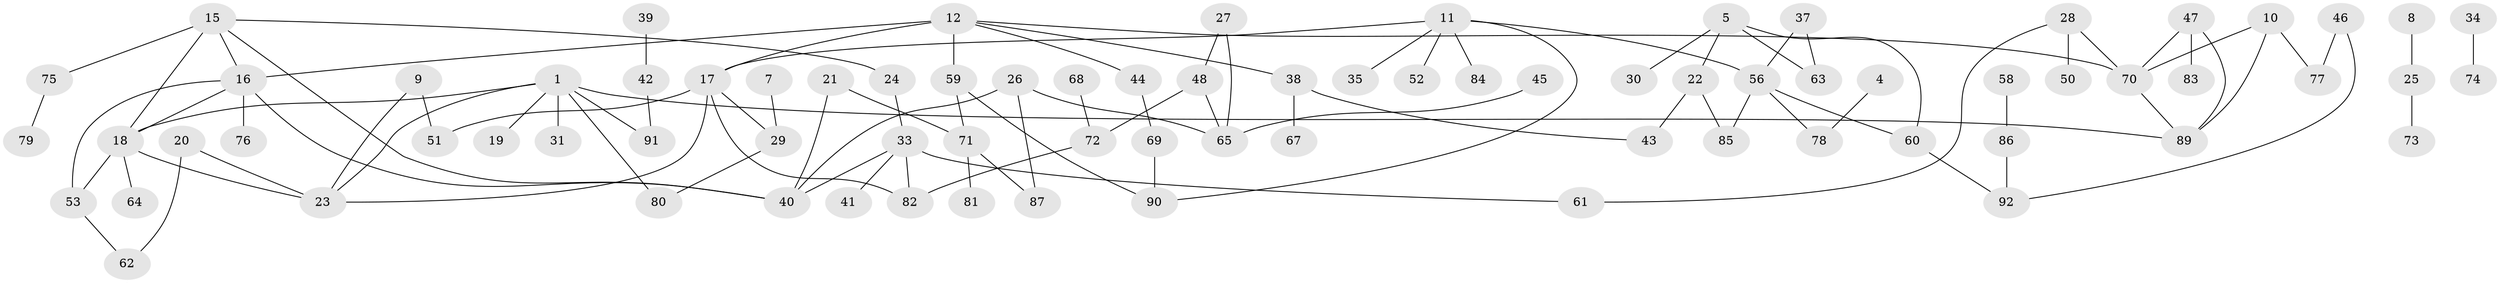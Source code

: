 // original degree distribution, {3: 0.21705426356589147, 1: 0.2868217054263566, 5: 0.06201550387596899, 0: 0.07751937984496124, 2: 0.2713178294573643, 4: 0.07751937984496124, 7: 0.007751937984496124}
// Generated by graph-tools (version 1.1) at 2025/48/03/04/25 22:48:10]
// undirected, 79 vertices, 100 edges
graph export_dot {
  node [color=gray90,style=filled];
  1;
  4;
  5;
  7;
  8;
  9;
  10;
  11;
  12;
  15;
  16;
  17;
  18;
  19;
  20;
  21;
  22;
  23;
  24;
  25;
  26;
  27;
  28;
  29;
  30;
  31;
  33;
  34;
  35;
  37;
  38;
  39;
  40;
  41;
  42;
  43;
  44;
  45;
  46;
  47;
  48;
  50;
  51;
  52;
  53;
  56;
  58;
  59;
  60;
  61;
  62;
  63;
  64;
  65;
  67;
  68;
  69;
  70;
  71;
  72;
  73;
  74;
  75;
  76;
  77;
  78;
  79;
  80;
  81;
  82;
  83;
  84;
  85;
  86;
  87;
  89;
  90;
  91;
  92;
  1 -- 18 [weight=1.0];
  1 -- 19 [weight=1.0];
  1 -- 23 [weight=1.0];
  1 -- 31 [weight=1.0];
  1 -- 80 [weight=1.0];
  1 -- 89 [weight=1.0];
  1 -- 91 [weight=1.0];
  4 -- 78 [weight=1.0];
  5 -- 22 [weight=1.0];
  5 -- 30 [weight=1.0];
  5 -- 60 [weight=1.0];
  5 -- 63 [weight=1.0];
  7 -- 29 [weight=1.0];
  8 -- 25 [weight=1.0];
  9 -- 23 [weight=1.0];
  9 -- 51 [weight=1.0];
  10 -- 70 [weight=1.0];
  10 -- 77 [weight=1.0];
  10 -- 89 [weight=1.0];
  11 -- 17 [weight=1.0];
  11 -- 35 [weight=1.0];
  11 -- 52 [weight=1.0];
  11 -- 56 [weight=1.0];
  11 -- 84 [weight=1.0];
  11 -- 90 [weight=1.0];
  12 -- 16 [weight=2.0];
  12 -- 17 [weight=1.0];
  12 -- 38 [weight=1.0];
  12 -- 44 [weight=1.0];
  12 -- 59 [weight=1.0];
  12 -- 70 [weight=1.0];
  15 -- 16 [weight=1.0];
  15 -- 18 [weight=2.0];
  15 -- 24 [weight=1.0];
  15 -- 40 [weight=1.0];
  15 -- 75 [weight=1.0];
  16 -- 18 [weight=1.0];
  16 -- 40 [weight=1.0];
  16 -- 53 [weight=1.0];
  16 -- 76 [weight=1.0];
  17 -- 23 [weight=1.0];
  17 -- 29 [weight=1.0];
  17 -- 51 [weight=1.0];
  17 -- 82 [weight=1.0];
  18 -- 23 [weight=1.0];
  18 -- 53 [weight=1.0];
  18 -- 64 [weight=1.0];
  20 -- 23 [weight=1.0];
  20 -- 62 [weight=1.0];
  21 -- 40 [weight=1.0];
  21 -- 71 [weight=1.0];
  22 -- 43 [weight=1.0];
  22 -- 85 [weight=1.0];
  24 -- 33 [weight=1.0];
  25 -- 73 [weight=1.0];
  26 -- 40 [weight=1.0];
  26 -- 65 [weight=1.0];
  26 -- 87 [weight=1.0];
  27 -- 48 [weight=1.0];
  27 -- 65 [weight=1.0];
  28 -- 50 [weight=1.0];
  28 -- 61 [weight=1.0];
  28 -- 70 [weight=1.0];
  29 -- 80 [weight=1.0];
  33 -- 40 [weight=1.0];
  33 -- 41 [weight=1.0];
  33 -- 61 [weight=1.0];
  33 -- 82 [weight=1.0];
  34 -- 74 [weight=1.0];
  37 -- 56 [weight=1.0];
  37 -- 63 [weight=1.0];
  38 -- 43 [weight=1.0];
  38 -- 67 [weight=1.0];
  39 -- 42 [weight=1.0];
  42 -- 91 [weight=1.0];
  44 -- 69 [weight=1.0];
  45 -- 65 [weight=1.0];
  46 -- 77 [weight=1.0];
  46 -- 92 [weight=1.0];
  47 -- 70 [weight=1.0];
  47 -- 83 [weight=1.0];
  47 -- 89 [weight=1.0];
  48 -- 65 [weight=1.0];
  48 -- 72 [weight=1.0];
  53 -- 62 [weight=1.0];
  56 -- 60 [weight=1.0];
  56 -- 78 [weight=1.0];
  56 -- 85 [weight=1.0];
  58 -- 86 [weight=1.0];
  59 -- 71 [weight=1.0];
  59 -- 90 [weight=1.0];
  60 -- 92 [weight=1.0];
  68 -- 72 [weight=1.0];
  69 -- 90 [weight=1.0];
  70 -- 89 [weight=1.0];
  71 -- 81 [weight=1.0];
  71 -- 87 [weight=1.0];
  72 -- 82 [weight=1.0];
  75 -- 79 [weight=1.0];
  86 -- 92 [weight=1.0];
}
